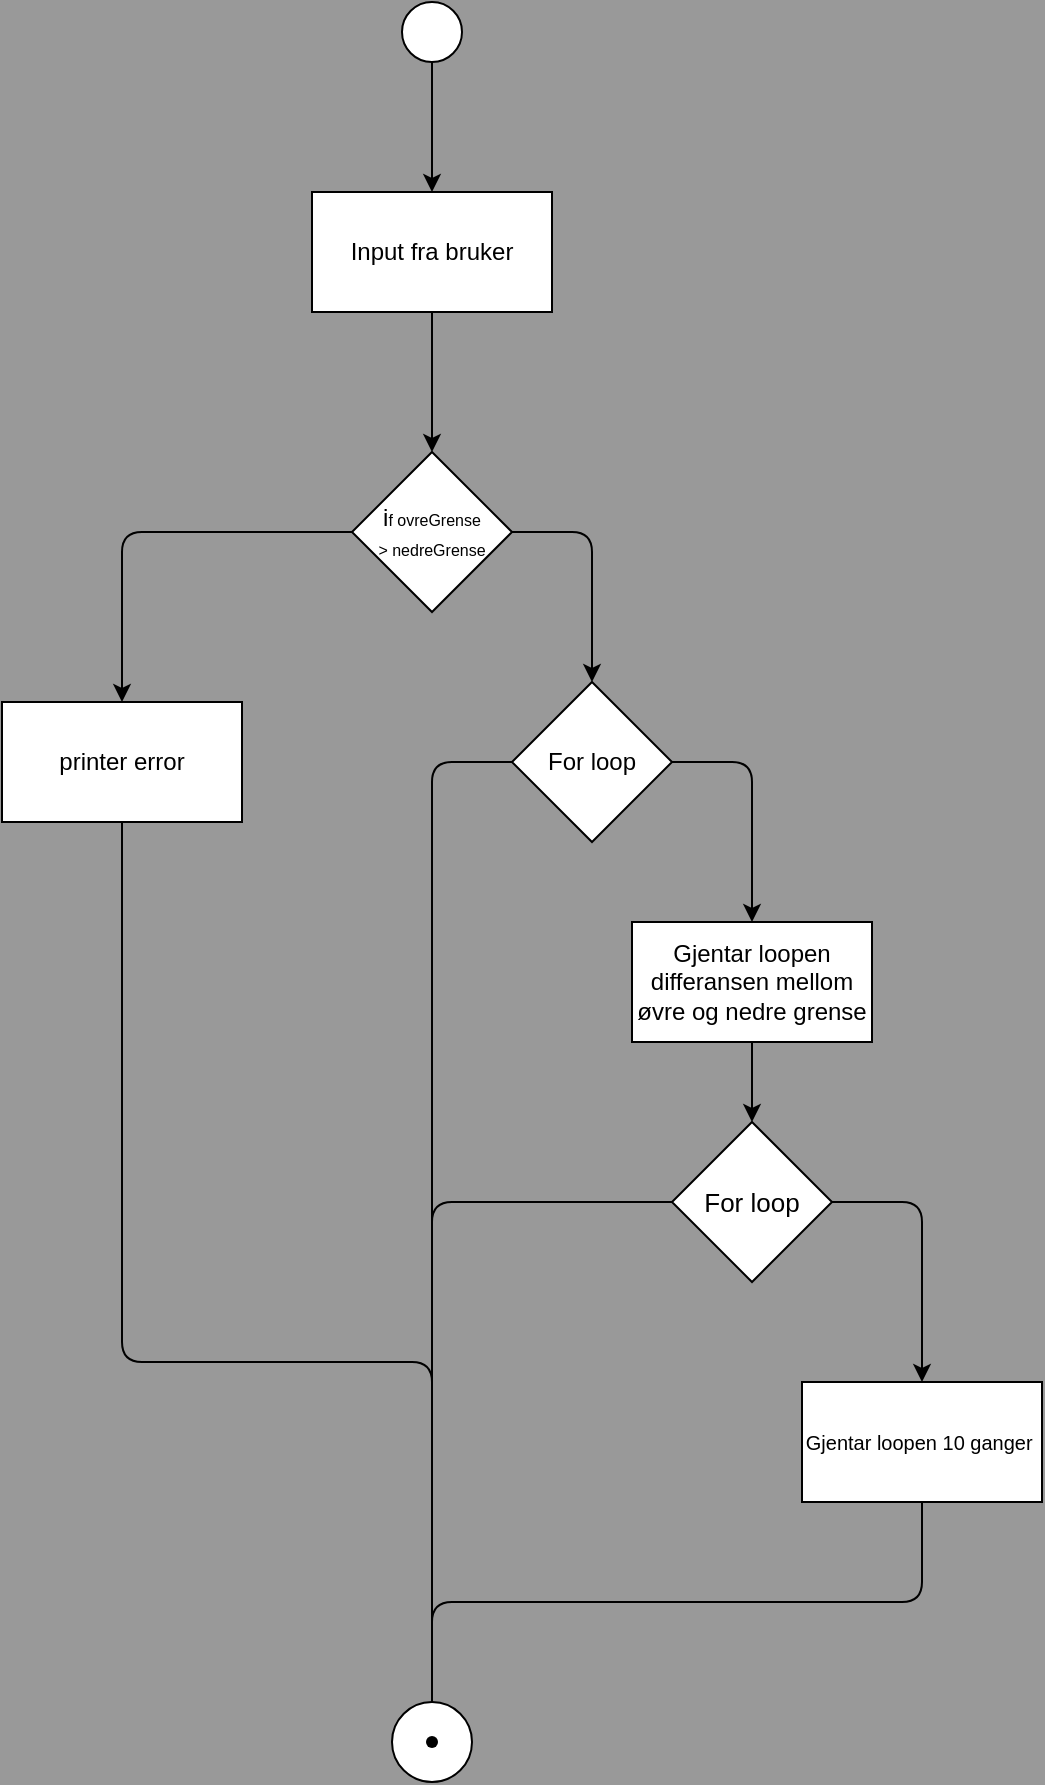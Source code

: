 <mxfile>
    <diagram id="WJEUtJu3YfyNNJBHqgVH" name="Page-1">
        <mxGraphModel dx="990" dy="566" grid="1" gridSize="10" guides="1" tooltips="1" connect="1" arrows="1" fold="1" page="1" pageScale="1" pageWidth="827" pageHeight="1169" background="#999999" math="0" shadow="0">
            <root>
                <mxCell id="0"/>
                <mxCell id="1" parent="0"/>
                <mxCell id="4" value="" style="edgeStyle=none;html=1;" parent="1" source="2" target="3" edge="1">
                    <mxGeometry relative="1" as="geometry"/>
                </mxCell>
                <mxCell id="2" value="" style="ellipse;whiteSpace=wrap;html=1;" parent="1" vertex="1">
                    <mxGeometry x="260" width="30" height="30" as="geometry"/>
                </mxCell>
                <mxCell id="6" value="" style="edgeStyle=none;html=1;" parent="1" source="3" target="5" edge="1">
                    <mxGeometry relative="1" as="geometry"/>
                </mxCell>
                <mxCell id="3" value="Input fra bruker" style="whiteSpace=wrap;html=1;" parent="1" vertex="1">
                    <mxGeometry x="215" y="95" width="120" height="60" as="geometry"/>
                </mxCell>
                <mxCell id="8" style="edgeStyle=orthogonalEdgeStyle;html=1;exitX=1;exitY=0.5;exitDx=0;exitDy=0;entryX=0.5;entryY=0;entryDx=0;entryDy=0;" edge="1" parent="1" source="5" target="7">
                    <mxGeometry relative="1" as="geometry"/>
                </mxCell>
                <mxCell id="16" style="edgeStyle=orthogonalEdgeStyle;html=1;exitX=0;exitY=0.5;exitDx=0;exitDy=0;entryX=0.5;entryY=0;entryDx=0;entryDy=0;fontSize=12;" edge="1" parent="1" source="5" target="15">
                    <mxGeometry relative="1" as="geometry"/>
                </mxCell>
                <mxCell id="5" value="i&lt;font style=&quot;font-size: 8px&quot;&gt;f ovreGrense&lt;br&gt;&amp;gt; nedreGrense&lt;/font&gt;" style="rhombus;whiteSpace=wrap;html=1;" parent="1" vertex="1">
                    <mxGeometry x="235" y="225" width="80" height="80" as="geometry"/>
                </mxCell>
                <mxCell id="10" style="edgeStyle=orthogonalEdgeStyle;html=1;exitX=1;exitY=0.5;exitDx=0;exitDy=0;fontSize=8;" edge="1" parent="1" source="7" target="12">
                    <mxGeometry relative="1" as="geometry"/>
                </mxCell>
                <mxCell id="24" style="edgeStyle=orthogonalEdgeStyle;html=1;exitX=0;exitY=0.5;exitDx=0;exitDy=0;fontSize=12;" edge="1" parent="1" source="7" target="19">
                    <mxGeometry relative="1" as="geometry"/>
                </mxCell>
                <mxCell id="7" value="For loop" style="rhombus;whiteSpace=wrap;html=1;" vertex="1" parent="1">
                    <mxGeometry x="315" y="340" width="80" height="80" as="geometry"/>
                </mxCell>
                <mxCell id="14" style="edgeStyle=orthogonalEdgeStyle;html=1;exitX=1;exitY=0.5;exitDx=0;exitDy=0;entryX=0.5;entryY=0;entryDx=0;entryDy=0;fontSize=12;" edge="1" parent="1" source="9" target="11">
                    <mxGeometry relative="1" as="geometry"/>
                </mxCell>
                <mxCell id="22" style="edgeStyle=orthogonalEdgeStyle;html=1;exitX=0;exitY=0.5;exitDx=0;exitDy=0;entryX=0.435;entryY=0.38;entryDx=0;entryDy=0;entryPerimeter=0;fontSize=12;" edge="1" parent="1" source="9" target="19">
                    <mxGeometry relative="1" as="geometry"/>
                </mxCell>
                <mxCell id="9" value="&lt;span style=&quot;font-size: 13px&quot;&gt;For loop&lt;/span&gt;" style="rhombus;whiteSpace=wrap;html=1;fontSize=8;" vertex="1" parent="1">
                    <mxGeometry x="395" y="560" width="80" height="80" as="geometry"/>
                </mxCell>
                <mxCell id="21" style="edgeStyle=orthogonalEdgeStyle;html=1;exitX=0.5;exitY=1;exitDx=0;exitDy=0;fontSize=12;" edge="1" parent="1" source="11" target="19">
                    <mxGeometry relative="1" as="geometry"/>
                </mxCell>
                <mxCell id="11" value="&lt;font size=&quot;1&quot;&gt;Gjentar loopen 10 ganger&amp;nbsp;&lt;/font&gt;" style="whiteSpace=wrap;html=1;fontSize=8;" vertex="1" parent="1">
                    <mxGeometry x="460" y="690" width="120" height="60" as="geometry"/>
                </mxCell>
                <mxCell id="13" value="" style="edgeStyle=orthogonalEdgeStyle;html=1;fontSize=9;" edge="1" parent="1" source="12" target="9">
                    <mxGeometry relative="1" as="geometry"/>
                </mxCell>
                <mxCell id="12" value="&lt;font style=&quot;font-size: 12px&quot;&gt;Gjentar loopen differansen mellom øvre og nedre grense&lt;/font&gt;" style="whiteSpace=wrap;html=1;fontSize=9;" vertex="1" parent="1">
                    <mxGeometry x="375" y="460" width="120" height="60" as="geometry"/>
                </mxCell>
                <mxCell id="20" value="" style="edgeStyle=orthogonalEdgeStyle;html=1;fontSize=12;" edge="1" parent="1" source="15" target="19">
                    <mxGeometry relative="1" as="geometry">
                        <Array as="points">
                            <mxPoint x="120" y="680"/>
                            <mxPoint x="275" y="680"/>
                        </Array>
                    </mxGeometry>
                </mxCell>
                <mxCell id="15" value="printer error" style="whiteSpace=wrap;html=1;fontSize=12;" vertex="1" parent="1">
                    <mxGeometry x="60" y="350" width="120" height="60" as="geometry"/>
                </mxCell>
                <mxCell id="18" value="" style="ellipse;whiteSpace=wrap;html=1;fontSize=12;" vertex="1" parent="1">
                    <mxGeometry x="255" y="850" width="40" height="40" as="geometry"/>
                </mxCell>
                <mxCell id="19" value="" style="shape=waypoint;sketch=0;size=6;pointerEvents=1;points=[];fillColor=default;resizable=0;rotatable=0;perimeter=centerPerimeter;snapToPoint=1;" vertex="1" parent="1">
                    <mxGeometry x="255" y="850" width="40" height="40" as="geometry"/>
                </mxCell>
            </root>
        </mxGraphModel>
    </diagram>
</mxfile>